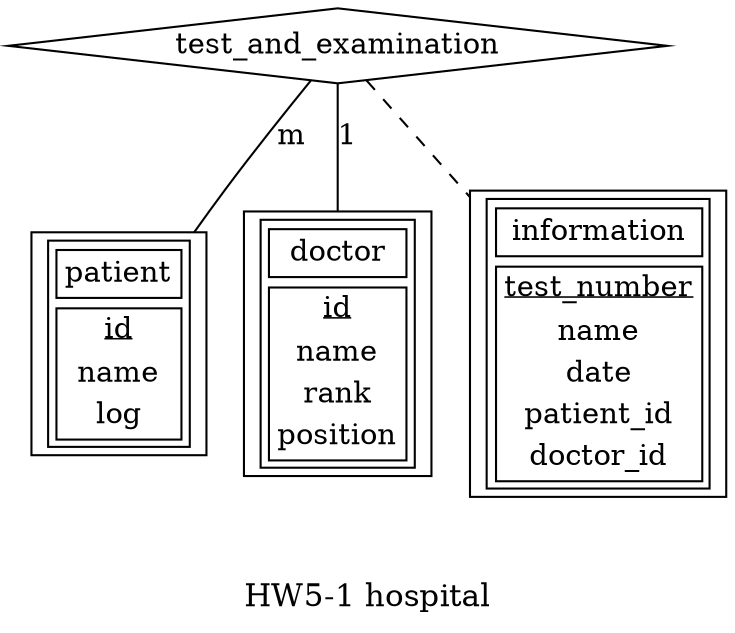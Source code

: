 graph ER {
	node [shape=record]
	patient [label=<<table border="1" cellborder="0" cellspacing="1"><tr align="center"><td><table border="1" cellborder="0" cellspacing="1"><tr align="center"><td>patient</td></tr></table></td></tr><tr align="center"><td><table border="1" cellborder="0" cellspacing="1"><tr align="left"><td><u>id</u></td></tr><tr align="left"><td>name</td></tr><tr align="left"><td>log</td></tr></table></td></tr></table>>]
	doctor [label=<<table border="1" cellborder="0" cellspacing="1"><tr align="center"><td><table border="1" cellborder="0" cellspacing="1"><tr align="center"><td>doctor</td></tr></table></td></tr><tr align="center"><td><table border="1" cellborder="0" cellspacing="1"><tr align="left"><td><u>id</u></td></tr><tr align="left"><td>name</td></tr><tr align="left"><td>rank</td></tr><tr align="left"><td>position</td></tr></table></td></tr></table>>]
	information [label=<<table border="1" cellborder="0" cellspacing="1"><tr align="center"><td><table border="1" cellborder="0" cellspacing="1"><tr align="center"><td>information</td></tr></table></td></tr><tr align="center"><td><table border="1" cellborder="0" cellspacing="1"><tr align="left"><td><u>test_number</u></td></tr><tr align="left"><td>name</td></tr><tr align="left"><td>date</td></tr><tr align="left"><td>patient_id</td></tr><tr align="left"><td>doctor_id</td></tr></table></td></tr></table>>]
	node [shape=diamond]
	test_and_examination
	test_and_examination -- doctor [label=1 len=0.5]
	test_and_examination -- patient [label=m len=0.5]
	test_and_examination -- information [len=0.3 style=dashed]
	label="\n\nHW5-1 hospital"
	fontsize=15
}
